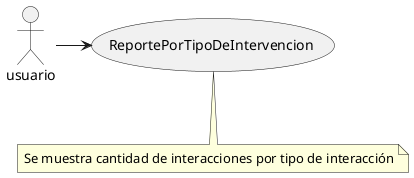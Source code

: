 @startuml
actor usuario as user
usecase ReportePorTipoDeIntervencion as CU4

note "Se muestra cantidad de interacciones por tipo de interacción" as N1
(CU4) .. N1
user -> CU4
@enduml